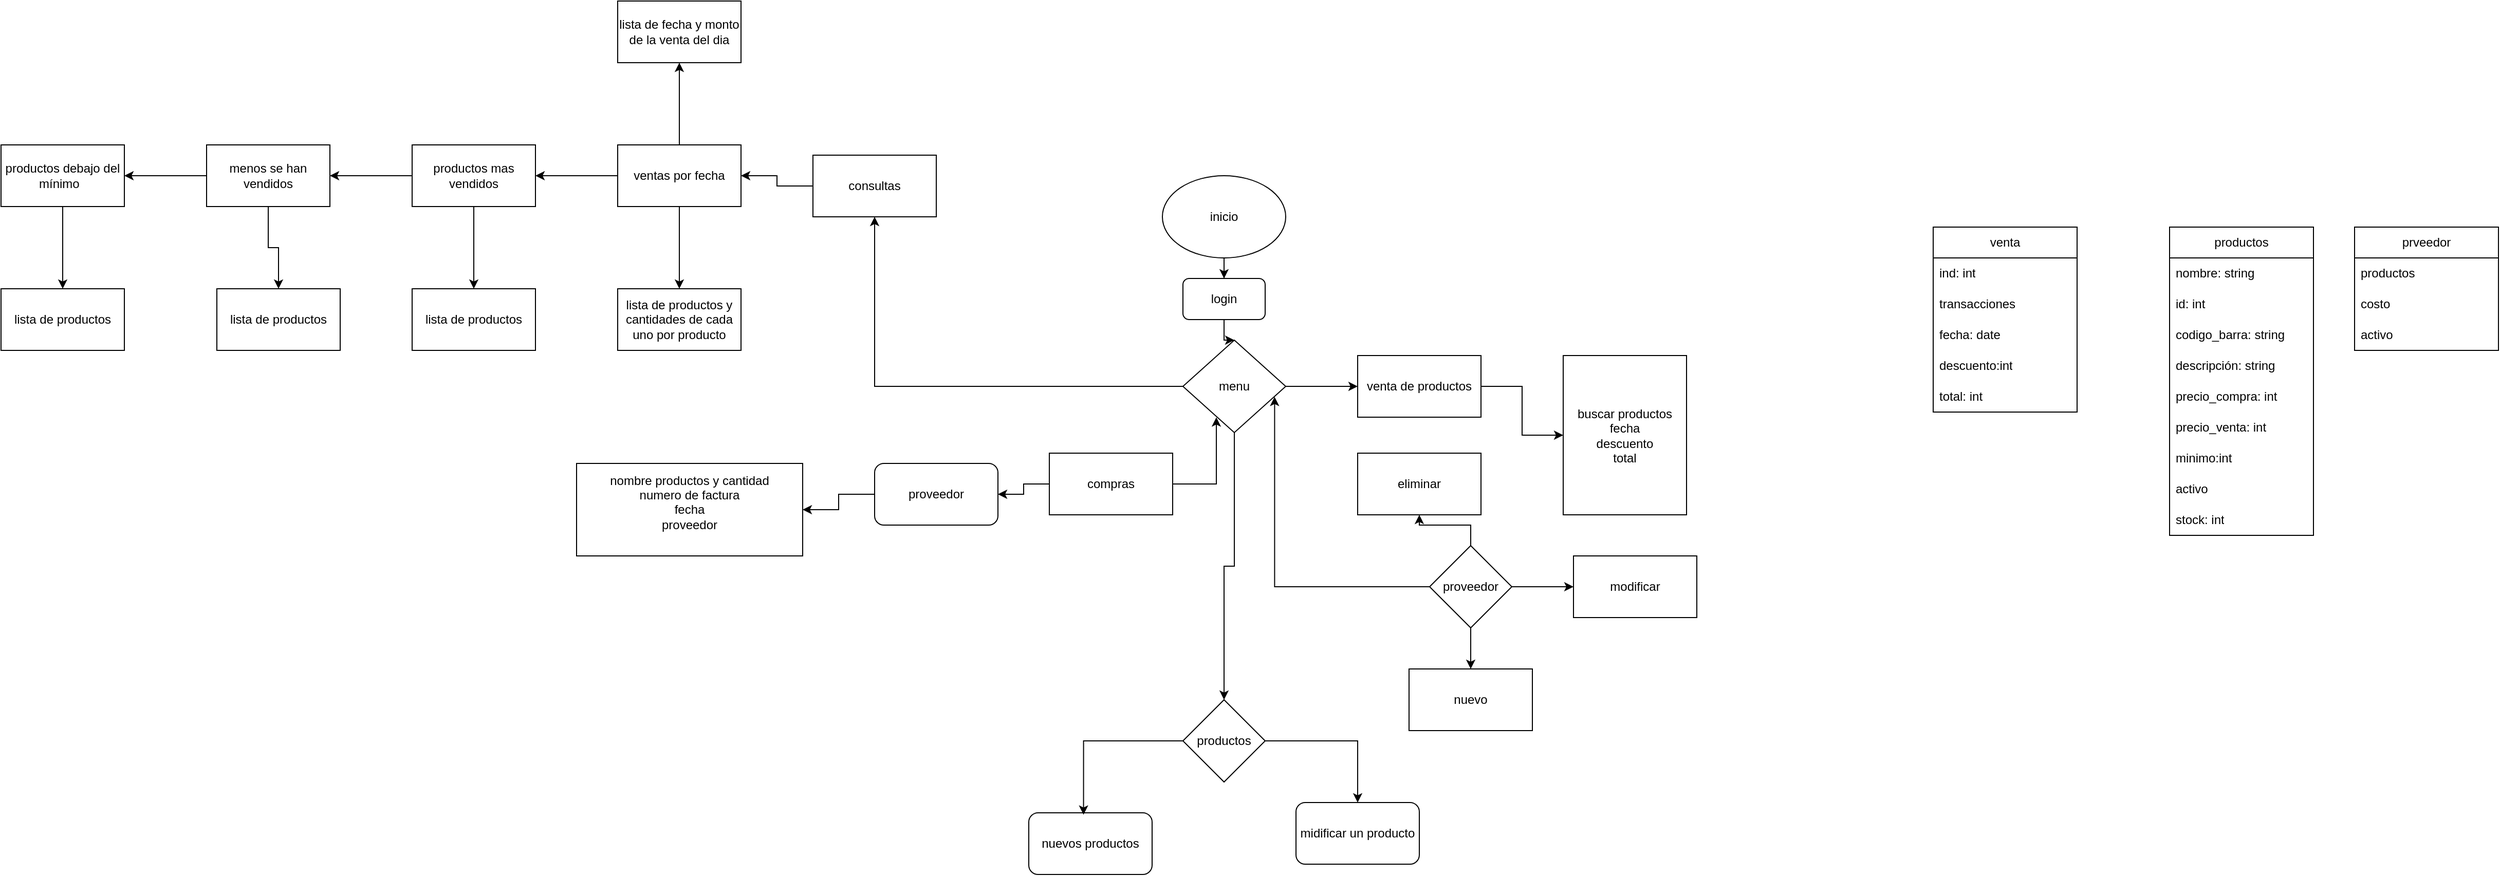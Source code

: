 <mxfile version="24.4.0" type="device">
  <diagram name="Página-1" id="rZ6r67mJLrOPYYvWsc2z">
    <mxGraphModel dx="1720" dy="1563" grid="1" gridSize="10" guides="1" tooltips="1" connect="1" arrows="1" fold="1" page="1" pageScale="1" pageWidth="827" pageHeight="1169" math="0" shadow="0">
      <root>
        <mxCell id="0" />
        <mxCell id="1" parent="0" />
        <mxCell id="ecbUbFOK_Fs8z9jZFULz-3" value="" style="edgeStyle=orthogonalEdgeStyle;rounded=0;orthogonalLoop=1;jettySize=auto;html=1;" edge="1" parent="1" source="ecbUbFOK_Fs8z9jZFULz-4" target="ecbUbFOK_Fs8z9jZFULz-2">
          <mxGeometry relative="1" as="geometry" />
        </mxCell>
        <mxCell id="ecbUbFOK_Fs8z9jZFULz-1" value="inicio" style="ellipse;whiteSpace=wrap;html=1;" vertex="1" parent="1">
          <mxGeometry x="340" y="90" width="120" height="80" as="geometry" />
        </mxCell>
        <mxCell id="ecbUbFOK_Fs8z9jZFULz-7" value="" style="edgeStyle=orthogonalEdgeStyle;rounded=0;orthogonalLoop=1;jettySize=auto;html=1;" edge="1" parent="1" source="ecbUbFOK_Fs8z9jZFULz-2" target="ecbUbFOK_Fs8z9jZFULz-6">
          <mxGeometry relative="1" as="geometry" />
        </mxCell>
        <mxCell id="ecbUbFOK_Fs8z9jZFULz-9" value="" style="edgeStyle=orthogonalEdgeStyle;rounded=0;orthogonalLoop=1;jettySize=auto;html=1;" edge="1" parent="1" source="ecbUbFOK_Fs8z9jZFULz-2" target="ecbUbFOK_Fs8z9jZFULz-8">
          <mxGeometry relative="1" as="geometry" />
        </mxCell>
        <mxCell id="ecbUbFOK_Fs8z9jZFULz-41" value="" style="edgeStyle=orthogonalEdgeStyle;rounded=0;orthogonalLoop=1;jettySize=auto;html=1;" edge="1" parent="1" source="ecbUbFOK_Fs8z9jZFULz-2" target="ecbUbFOK_Fs8z9jZFULz-40">
          <mxGeometry relative="1" as="geometry" />
        </mxCell>
        <mxCell id="ecbUbFOK_Fs8z9jZFULz-2" value="menu" style="rhombus;whiteSpace=wrap;html=1;" vertex="1" parent="1">
          <mxGeometry x="360" y="250" width="100" height="90" as="geometry" />
        </mxCell>
        <mxCell id="ecbUbFOK_Fs8z9jZFULz-5" value="" style="edgeStyle=orthogonalEdgeStyle;rounded=0;orthogonalLoop=1;jettySize=auto;html=1;" edge="1" parent="1" source="ecbUbFOK_Fs8z9jZFULz-1" target="ecbUbFOK_Fs8z9jZFULz-4">
          <mxGeometry relative="1" as="geometry">
            <mxPoint x="400" y="170" as="sourcePoint" />
            <mxPoint x="410" y="250" as="targetPoint" />
          </mxGeometry>
        </mxCell>
        <mxCell id="ecbUbFOK_Fs8z9jZFULz-4" value="login" style="rounded=1;whiteSpace=wrap;html=1;" vertex="1" parent="1">
          <mxGeometry x="360" y="190" width="80" height="40" as="geometry" />
        </mxCell>
        <mxCell id="ecbUbFOK_Fs8z9jZFULz-13" value="" style="edgeStyle=orthogonalEdgeStyle;rounded=0;orthogonalLoop=1;jettySize=auto;html=1;" edge="1" parent="1" source="ecbUbFOK_Fs8z9jZFULz-6" target="ecbUbFOK_Fs8z9jZFULz-12">
          <mxGeometry relative="1" as="geometry" />
        </mxCell>
        <mxCell id="ecbUbFOK_Fs8z9jZFULz-6" value="venta de productos" style="whiteSpace=wrap;html=1;" vertex="1" parent="1">
          <mxGeometry x="530" y="265" width="120" height="60" as="geometry" />
        </mxCell>
        <mxCell id="ecbUbFOK_Fs8z9jZFULz-38" value="" style="edgeStyle=orthogonalEdgeStyle;rounded=0;orthogonalLoop=1;jettySize=auto;html=1;" edge="1" parent="1" source="ecbUbFOK_Fs8z9jZFULz-8" target="ecbUbFOK_Fs8z9jZFULz-37">
          <mxGeometry relative="1" as="geometry" />
        </mxCell>
        <mxCell id="ecbUbFOK_Fs8z9jZFULz-8" value="consultas" style="whiteSpace=wrap;html=1;" vertex="1" parent="1">
          <mxGeometry y="70" width="120" height="60" as="geometry" />
        </mxCell>
        <mxCell id="ecbUbFOK_Fs8z9jZFULz-47" value="" style="edgeStyle=orthogonalEdgeStyle;rounded=0;orthogonalLoop=1;jettySize=auto;html=1;" edge="1" parent="1" source="ecbUbFOK_Fs8z9jZFULz-53" target="ecbUbFOK_Fs8z9jZFULz-46">
          <mxGeometry relative="1" as="geometry" />
        </mxCell>
        <mxCell id="ecbUbFOK_Fs8z9jZFULz-10" value="compras" style="whiteSpace=wrap;html=1;" vertex="1" parent="1">
          <mxGeometry x="230" y="360" width="120" height="60" as="geometry" />
        </mxCell>
        <mxCell id="ecbUbFOK_Fs8z9jZFULz-12" value="buscar productos&lt;div&gt;fecha&lt;/div&gt;&lt;div&gt;descuento&lt;/div&gt;&lt;div&gt;total&lt;/div&gt;" style="whiteSpace=wrap;html=1;" vertex="1" parent="1">
          <mxGeometry x="730" y="265" width="120" height="155" as="geometry" />
        </mxCell>
        <mxCell id="ecbUbFOK_Fs8z9jZFULz-17" value="productos" style="swimlane;fontStyle=0;childLayout=stackLayout;horizontal=1;startSize=30;horizontalStack=0;resizeParent=1;resizeParentMax=0;resizeLast=0;collapsible=1;marginBottom=0;whiteSpace=wrap;html=1;" vertex="1" parent="1">
          <mxGeometry x="1320" y="140" width="140" height="300" as="geometry" />
        </mxCell>
        <mxCell id="ecbUbFOK_Fs8z9jZFULz-18" value="nombre: string" style="text;strokeColor=none;fillColor=none;align=left;verticalAlign=middle;spacingLeft=4;spacingRight=4;overflow=hidden;points=[[0,0.5],[1,0.5]];portConstraint=eastwest;rotatable=0;whiteSpace=wrap;html=1;" vertex="1" parent="ecbUbFOK_Fs8z9jZFULz-17">
          <mxGeometry y="30" width="140" height="30" as="geometry" />
        </mxCell>
        <mxCell id="ecbUbFOK_Fs8z9jZFULz-19" value="id: int" style="text;strokeColor=none;fillColor=none;align=left;verticalAlign=middle;spacingLeft=4;spacingRight=4;overflow=hidden;points=[[0,0.5],[1,0.5]];portConstraint=eastwest;rotatable=0;whiteSpace=wrap;html=1;" vertex="1" parent="ecbUbFOK_Fs8z9jZFULz-17">
          <mxGeometry y="60" width="140" height="30" as="geometry" />
        </mxCell>
        <mxCell id="ecbUbFOK_Fs8z9jZFULz-68" value="codigo_barra: string" style="text;strokeColor=none;fillColor=none;align=left;verticalAlign=middle;spacingLeft=4;spacingRight=4;overflow=hidden;points=[[0,0.5],[1,0.5]];portConstraint=eastwest;rotatable=0;whiteSpace=wrap;html=1;" vertex="1" parent="ecbUbFOK_Fs8z9jZFULz-17">
          <mxGeometry y="90" width="140" height="30" as="geometry" />
        </mxCell>
        <mxCell id="ecbUbFOK_Fs8z9jZFULz-20" value="descripción: string" style="text;strokeColor=none;fillColor=none;align=left;verticalAlign=middle;spacingLeft=4;spacingRight=4;overflow=hidden;points=[[0,0.5],[1,0.5]];portConstraint=eastwest;rotatable=0;whiteSpace=wrap;html=1;" vertex="1" parent="ecbUbFOK_Fs8z9jZFULz-17">
          <mxGeometry y="120" width="140" height="30" as="geometry" />
        </mxCell>
        <mxCell id="ecbUbFOK_Fs8z9jZFULz-21" value="precio_compra: int" style="text;strokeColor=none;fillColor=none;align=left;verticalAlign=middle;spacingLeft=4;spacingRight=4;overflow=hidden;points=[[0,0.5],[1,0.5]];portConstraint=eastwest;rotatable=0;whiteSpace=wrap;html=1;" vertex="1" parent="ecbUbFOK_Fs8z9jZFULz-17">
          <mxGeometry y="150" width="140" height="30" as="geometry" />
        </mxCell>
        <mxCell id="ecbUbFOK_Fs8z9jZFULz-22" value="precio_venta: int" style="text;strokeColor=none;fillColor=none;align=left;verticalAlign=middle;spacingLeft=4;spacingRight=4;overflow=hidden;points=[[0,0.5],[1,0.5]];portConstraint=eastwest;rotatable=0;whiteSpace=wrap;html=1;" vertex="1" parent="ecbUbFOK_Fs8z9jZFULz-17">
          <mxGeometry y="180" width="140" height="30" as="geometry" />
        </mxCell>
        <mxCell id="ecbUbFOK_Fs8z9jZFULz-81" value="minimo:int" style="text;strokeColor=none;fillColor=none;align=left;verticalAlign=middle;spacingLeft=4;spacingRight=4;overflow=hidden;points=[[0,0.5],[1,0.5]];portConstraint=eastwest;rotatable=0;whiteSpace=wrap;html=1;" vertex="1" parent="ecbUbFOK_Fs8z9jZFULz-17">
          <mxGeometry y="210" width="140" height="30" as="geometry" />
        </mxCell>
        <mxCell id="ecbUbFOK_Fs8z9jZFULz-67" value="activo" style="text;strokeColor=none;fillColor=none;align=left;verticalAlign=middle;spacingLeft=4;spacingRight=4;overflow=hidden;points=[[0,0.5],[1,0.5]];portConstraint=eastwest;rotatable=0;whiteSpace=wrap;html=1;" vertex="1" parent="ecbUbFOK_Fs8z9jZFULz-17">
          <mxGeometry y="240" width="140" height="30" as="geometry" />
        </mxCell>
        <mxCell id="ecbUbFOK_Fs8z9jZFULz-23" value="stock: int" style="text;strokeColor=none;fillColor=none;align=left;verticalAlign=middle;spacingLeft=4;spacingRight=4;overflow=hidden;points=[[0,0.5],[1,0.5]];portConstraint=eastwest;rotatable=0;whiteSpace=wrap;html=1;" vertex="1" parent="ecbUbFOK_Fs8z9jZFULz-17">
          <mxGeometry y="270" width="140" height="30" as="geometry" />
        </mxCell>
        <mxCell id="ecbUbFOK_Fs8z9jZFULz-24" value="nuevos productos" style="rounded=1;whiteSpace=wrap;html=1;" vertex="1" parent="1">
          <mxGeometry x="210" y="710" width="120" height="60" as="geometry" />
        </mxCell>
        <mxCell id="ecbUbFOK_Fs8z9jZFULz-26" value="venta" style="swimlane;fontStyle=0;childLayout=stackLayout;horizontal=1;startSize=30;horizontalStack=0;resizeParent=1;resizeParentMax=0;resizeLast=0;collapsible=1;marginBottom=0;whiteSpace=wrap;html=1;" vertex="1" parent="1">
          <mxGeometry x="1090" y="140" width="140" height="180" as="geometry" />
        </mxCell>
        <mxCell id="ecbUbFOK_Fs8z9jZFULz-27" value="ind: int" style="text;strokeColor=none;fillColor=none;align=left;verticalAlign=middle;spacingLeft=4;spacingRight=4;overflow=hidden;points=[[0,0.5],[1,0.5]];portConstraint=eastwest;rotatable=0;whiteSpace=wrap;html=1;" vertex="1" parent="ecbUbFOK_Fs8z9jZFULz-26">
          <mxGeometry y="30" width="140" height="30" as="geometry" />
        </mxCell>
        <mxCell id="ecbUbFOK_Fs8z9jZFULz-28" value="&lt;span style=&quot;text-align: center;&quot;&gt;transacciones&lt;/span&gt;" style="text;strokeColor=none;fillColor=none;align=left;verticalAlign=middle;spacingLeft=4;spacingRight=4;overflow=hidden;points=[[0,0.5],[1,0.5]];portConstraint=eastwest;rotatable=0;whiteSpace=wrap;html=1;" vertex="1" parent="ecbUbFOK_Fs8z9jZFULz-26">
          <mxGeometry y="60" width="140" height="30" as="geometry" />
        </mxCell>
        <mxCell id="ecbUbFOK_Fs8z9jZFULz-29" value="fecha: date" style="text;strokeColor=none;fillColor=none;align=left;verticalAlign=middle;spacingLeft=4;spacingRight=4;overflow=hidden;points=[[0,0.5],[1,0.5]];portConstraint=eastwest;rotatable=0;whiteSpace=wrap;html=1;" vertex="1" parent="ecbUbFOK_Fs8z9jZFULz-26">
          <mxGeometry y="90" width="140" height="30" as="geometry" />
        </mxCell>
        <mxCell id="ecbUbFOK_Fs8z9jZFULz-36" value="descuento:int" style="text;strokeColor=none;fillColor=none;align=left;verticalAlign=middle;spacingLeft=4;spacingRight=4;overflow=hidden;points=[[0,0.5],[1,0.5]];portConstraint=eastwest;rotatable=0;whiteSpace=wrap;html=1;" vertex="1" parent="ecbUbFOK_Fs8z9jZFULz-26">
          <mxGeometry y="120" width="140" height="30" as="geometry" />
        </mxCell>
        <mxCell id="ecbUbFOK_Fs8z9jZFULz-35" value="total: int" style="text;strokeColor=none;fillColor=none;align=left;verticalAlign=middle;spacingLeft=4;spacingRight=4;overflow=hidden;points=[[0,0.5],[1,0.5]];portConstraint=eastwest;rotatable=0;whiteSpace=wrap;html=1;" vertex="1" parent="ecbUbFOK_Fs8z9jZFULz-26">
          <mxGeometry y="150" width="140" height="30" as="geometry" />
        </mxCell>
        <mxCell id="ecbUbFOK_Fs8z9jZFULz-70" value="" style="edgeStyle=orthogonalEdgeStyle;rounded=0;orthogonalLoop=1;jettySize=auto;html=1;" edge="1" parent="1" source="ecbUbFOK_Fs8z9jZFULz-37" target="ecbUbFOK_Fs8z9jZFULz-69">
          <mxGeometry relative="1" as="geometry" />
        </mxCell>
        <mxCell id="ecbUbFOK_Fs8z9jZFULz-74" value="" style="edgeStyle=orthogonalEdgeStyle;rounded=0;orthogonalLoop=1;jettySize=auto;html=1;" edge="1" parent="1" source="ecbUbFOK_Fs8z9jZFULz-37" target="ecbUbFOK_Fs8z9jZFULz-73">
          <mxGeometry relative="1" as="geometry" />
        </mxCell>
        <mxCell id="ecbUbFOK_Fs8z9jZFULz-76" value="" style="edgeStyle=orthogonalEdgeStyle;rounded=0;orthogonalLoop=1;jettySize=auto;html=1;" edge="1" parent="1" source="ecbUbFOK_Fs8z9jZFULz-37" target="ecbUbFOK_Fs8z9jZFULz-75">
          <mxGeometry relative="1" as="geometry" />
        </mxCell>
        <mxCell id="ecbUbFOK_Fs8z9jZFULz-37" value="ventas por fecha" style="whiteSpace=wrap;html=1;" vertex="1" parent="1">
          <mxGeometry x="-190" y="60" width="120" height="60" as="geometry" />
        </mxCell>
        <mxCell id="ecbUbFOK_Fs8z9jZFULz-39" value="midificar un producto" style="rounded=1;whiteSpace=wrap;html=1;" vertex="1" parent="1">
          <mxGeometry x="470" y="700" width="120" height="60" as="geometry" />
        </mxCell>
        <mxCell id="ecbUbFOK_Fs8z9jZFULz-44" style="edgeStyle=orthogonalEdgeStyle;rounded=0;orthogonalLoop=1;jettySize=auto;html=1;entryX=0.5;entryY=0;entryDx=0;entryDy=0;" edge="1" parent="1" source="ecbUbFOK_Fs8z9jZFULz-40" target="ecbUbFOK_Fs8z9jZFULz-39">
          <mxGeometry relative="1" as="geometry" />
        </mxCell>
        <mxCell id="ecbUbFOK_Fs8z9jZFULz-40" value="productos" style="rhombus;whiteSpace=wrap;html=1;" vertex="1" parent="1">
          <mxGeometry x="360" y="600" width="80" height="80" as="geometry" />
        </mxCell>
        <mxCell id="ecbUbFOK_Fs8z9jZFULz-42" style="edgeStyle=orthogonalEdgeStyle;rounded=0;orthogonalLoop=1;jettySize=auto;html=1;entryX=0.444;entryY=0.031;entryDx=0;entryDy=0;entryPerimeter=0;" edge="1" parent="1" source="ecbUbFOK_Fs8z9jZFULz-40" target="ecbUbFOK_Fs8z9jZFULz-24">
          <mxGeometry relative="1" as="geometry" />
        </mxCell>
        <mxCell id="ecbUbFOK_Fs8z9jZFULz-45" style="edgeStyle=orthogonalEdgeStyle;rounded=0;orthogonalLoop=1;jettySize=auto;html=1;entryX=0.325;entryY=0.835;entryDx=0;entryDy=0;entryPerimeter=0;" edge="1" parent="1" source="ecbUbFOK_Fs8z9jZFULz-10" target="ecbUbFOK_Fs8z9jZFULz-2">
          <mxGeometry relative="1" as="geometry" />
        </mxCell>
        <mxCell id="ecbUbFOK_Fs8z9jZFULz-46" value="&lt;div&gt;nombre productos y cantidad&lt;/div&gt;&lt;div&gt;numero de factura&lt;/div&gt;&lt;div&gt;fecha&lt;/div&gt;&lt;div&gt;proveedor&lt;/div&gt;&lt;div&gt;&lt;br&gt;&lt;/div&gt;" style="whiteSpace=wrap;html=1;" vertex="1" parent="1">
          <mxGeometry x="-230" y="370" width="220" height="90" as="geometry" />
        </mxCell>
        <mxCell id="ecbUbFOK_Fs8z9jZFULz-49" value="prveedor" style="swimlane;fontStyle=0;childLayout=stackLayout;horizontal=1;startSize=30;horizontalStack=0;resizeParent=1;resizeParentMax=0;resizeLast=0;collapsible=1;marginBottom=0;whiteSpace=wrap;html=1;" vertex="1" parent="1">
          <mxGeometry x="1500" y="140" width="140" height="120" as="geometry" />
        </mxCell>
        <mxCell id="ecbUbFOK_Fs8z9jZFULz-50" value="productos" style="text;strokeColor=none;fillColor=none;align=left;verticalAlign=middle;spacingLeft=4;spacingRight=4;overflow=hidden;points=[[0,0.5],[1,0.5]];portConstraint=eastwest;rotatable=0;whiteSpace=wrap;html=1;" vertex="1" parent="ecbUbFOK_Fs8z9jZFULz-49">
          <mxGeometry y="30" width="140" height="30" as="geometry" />
        </mxCell>
        <mxCell id="ecbUbFOK_Fs8z9jZFULz-55" value="costo" style="text;strokeColor=none;fillColor=none;align=left;verticalAlign=middle;spacingLeft=4;spacingRight=4;overflow=hidden;points=[[0,0.5],[1,0.5]];portConstraint=eastwest;rotatable=0;whiteSpace=wrap;html=1;" vertex="1" parent="ecbUbFOK_Fs8z9jZFULz-49">
          <mxGeometry y="60" width="140" height="30" as="geometry" />
        </mxCell>
        <mxCell id="ecbUbFOK_Fs8z9jZFULz-66" value="activo" style="text;strokeColor=none;fillColor=none;align=left;verticalAlign=middle;spacingLeft=4;spacingRight=4;overflow=hidden;points=[[0,0.5],[1,0.5]];portConstraint=eastwest;rotatable=0;whiteSpace=wrap;html=1;" vertex="1" parent="ecbUbFOK_Fs8z9jZFULz-49">
          <mxGeometry y="90" width="140" height="30" as="geometry" />
        </mxCell>
        <mxCell id="ecbUbFOK_Fs8z9jZFULz-54" value="" style="edgeStyle=orthogonalEdgeStyle;rounded=0;orthogonalLoop=1;jettySize=auto;html=1;" edge="1" parent="1" source="ecbUbFOK_Fs8z9jZFULz-10" target="ecbUbFOK_Fs8z9jZFULz-53">
          <mxGeometry relative="1" as="geometry">
            <mxPoint x="230" y="390" as="sourcePoint" />
            <mxPoint x="-10" y="415" as="targetPoint" />
          </mxGeometry>
        </mxCell>
        <mxCell id="ecbUbFOK_Fs8z9jZFULz-53" value="proveedor" style="rounded=1;whiteSpace=wrap;html=1;" vertex="1" parent="1">
          <mxGeometry x="60" y="370" width="120" height="60" as="geometry" />
        </mxCell>
        <mxCell id="ecbUbFOK_Fs8z9jZFULz-61" value="" style="edgeStyle=orthogonalEdgeStyle;rounded=0;orthogonalLoop=1;jettySize=auto;html=1;" edge="1" parent="1" source="ecbUbFOK_Fs8z9jZFULz-58" target="ecbUbFOK_Fs8z9jZFULz-60">
          <mxGeometry relative="1" as="geometry" />
        </mxCell>
        <mxCell id="ecbUbFOK_Fs8z9jZFULz-63" value="" style="edgeStyle=orthogonalEdgeStyle;rounded=0;orthogonalLoop=1;jettySize=auto;html=1;" edge="1" parent="1" source="ecbUbFOK_Fs8z9jZFULz-58" target="ecbUbFOK_Fs8z9jZFULz-62">
          <mxGeometry relative="1" as="geometry" />
        </mxCell>
        <mxCell id="ecbUbFOK_Fs8z9jZFULz-65" value="" style="edgeStyle=orthogonalEdgeStyle;rounded=0;orthogonalLoop=1;jettySize=auto;html=1;" edge="1" parent="1" source="ecbUbFOK_Fs8z9jZFULz-58" target="ecbUbFOK_Fs8z9jZFULz-64">
          <mxGeometry relative="1" as="geometry" />
        </mxCell>
        <mxCell id="ecbUbFOK_Fs8z9jZFULz-58" value="proveedor" style="rhombus;whiteSpace=wrap;html=1;" vertex="1" parent="1">
          <mxGeometry x="600" y="450" width="80" height="80" as="geometry" />
        </mxCell>
        <mxCell id="ecbUbFOK_Fs8z9jZFULz-59" style="edgeStyle=orthogonalEdgeStyle;rounded=0;orthogonalLoop=1;jettySize=auto;html=1;entryX=0.892;entryY=0.613;entryDx=0;entryDy=0;entryPerimeter=0;" edge="1" parent="1" source="ecbUbFOK_Fs8z9jZFULz-58" target="ecbUbFOK_Fs8z9jZFULz-2">
          <mxGeometry relative="1" as="geometry" />
        </mxCell>
        <mxCell id="ecbUbFOK_Fs8z9jZFULz-60" value="nuevo" style="whiteSpace=wrap;html=1;" vertex="1" parent="1">
          <mxGeometry x="580" y="570" width="120" height="60" as="geometry" />
        </mxCell>
        <mxCell id="ecbUbFOK_Fs8z9jZFULz-62" value="modificar" style="whiteSpace=wrap;html=1;" vertex="1" parent="1">
          <mxGeometry x="740" y="460" width="120" height="60" as="geometry" />
        </mxCell>
        <mxCell id="ecbUbFOK_Fs8z9jZFULz-64" value="eliminar" style="whiteSpace=wrap;html=1;" vertex="1" parent="1">
          <mxGeometry x="530" y="360" width="120" height="60" as="geometry" />
        </mxCell>
        <mxCell id="ecbUbFOK_Fs8z9jZFULz-72" value="" style="edgeStyle=orthogonalEdgeStyle;rounded=0;orthogonalLoop=1;jettySize=auto;html=1;" edge="1" parent="1" source="ecbUbFOK_Fs8z9jZFULz-69" target="ecbUbFOK_Fs8z9jZFULz-71">
          <mxGeometry relative="1" as="geometry" />
        </mxCell>
        <mxCell id="ecbUbFOK_Fs8z9jZFULz-78" value="" style="edgeStyle=orthogonalEdgeStyle;rounded=0;orthogonalLoop=1;jettySize=auto;html=1;" edge="1" parent="1" source="ecbUbFOK_Fs8z9jZFULz-69" target="ecbUbFOK_Fs8z9jZFULz-77">
          <mxGeometry relative="1" as="geometry" />
        </mxCell>
        <mxCell id="ecbUbFOK_Fs8z9jZFULz-69" value="productos mas vendidos" style="whiteSpace=wrap;html=1;" vertex="1" parent="1">
          <mxGeometry x="-390" y="60" width="120" height="60" as="geometry" />
        </mxCell>
        <mxCell id="ecbUbFOK_Fs8z9jZFULz-80" value="" style="edgeStyle=orthogonalEdgeStyle;rounded=0;orthogonalLoop=1;jettySize=auto;html=1;" edge="1" parent="1" source="ecbUbFOK_Fs8z9jZFULz-71" target="ecbUbFOK_Fs8z9jZFULz-79">
          <mxGeometry relative="1" as="geometry" />
        </mxCell>
        <mxCell id="ecbUbFOK_Fs8z9jZFULz-83" value="" style="edgeStyle=orthogonalEdgeStyle;rounded=0;orthogonalLoop=1;jettySize=auto;html=1;" edge="1" parent="1" source="ecbUbFOK_Fs8z9jZFULz-71" target="ecbUbFOK_Fs8z9jZFULz-82">
          <mxGeometry relative="1" as="geometry" />
        </mxCell>
        <mxCell id="ecbUbFOK_Fs8z9jZFULz-71" value="menos se han vendidos" style="whiteSpace=wrap;html=1;" vertex="1" parent="1">
          <mxGeometry x="-590" y="60" width="120" height="60" as="geometry" />
        </mxCell>
        <mxCell id="ecbUbFOK_Fs8z9jZFULz-73" value="lista de productos y cantidades de cada uno por producto" style="whiteSpace=wrap;html=1;" vertex="1" parent="1">
          <mxGeometry x="-190" y="200" width="120" height="60" as="geometry" />
        </mxCell>
        <mxCell id="ecbUbFOK_Fs8z9jZFULz-75" value="lista de fecha y monto de la venta del dia" style="whiteSpace=wrap;html=1;" vertex="1" parent="1">
          <mxGeometry x="-190" y="-80" width="120" height="60" as="geometry" />
        </mxCell>
        <mxCell id="ecbUbFOK_Fs8z9jZFULz-77" value="lista de productos" style="whiteSpace=wrap;html=1;" vertex="1" parent="1">
          <mxGeometry x="-390" y="200" width="120" height="60" as="geometry" />
        </mxCell>
        <mxCell id="ecbUbFOK_Fs8z9jZFULz-79" value="lista de productos" style="whiteSpace=wrap;html=1;" vertex="1" parent="1">
          <mxGeometry x="-580" y="200" width="120" height="60" as="geometry" />
        </mxCell>
        <mxCell id="ecbUbFOK_Fs8z9jZFULz-85" value="" style="edgeStyle=orthogonalEdgeStyle;rounded=0;orthogonalLoop=1;jettySize=auto;html=1;" edge="1" parent="1" source="ecbUbFOK_Fs8z9jZFULz-82" target="ecbUbFOK_Fs8z9jZFULz-84">
          <mxGeometry relative="1" as="geometry" />
        </mxCell>
        <mxCell id="ecbUbFOK_Fs8z9jZFULz-82" value="productos debajo del mínimo&amp;nbsp;&amp;nbsp;" style="whiteSpace=wrap;html=1;" vertex="1" parent="1">
          <mxGeometry x="-790" y="60" width="120" height="60" as="geometry" />
        </mxCell>
        <mxCell id="ecbUbFOK_Fs8z9jZFULz-84" value="lista de productos" style="whiteSpace=wrap;html=1;" vertex="1" parent="1">
          <mxGeometry x="-790" y="200" width="120" height="60" as="geometry" />
        </mxCell>
      </root>
    </mxGraphModel>
  </diagram>
</mxfile>
